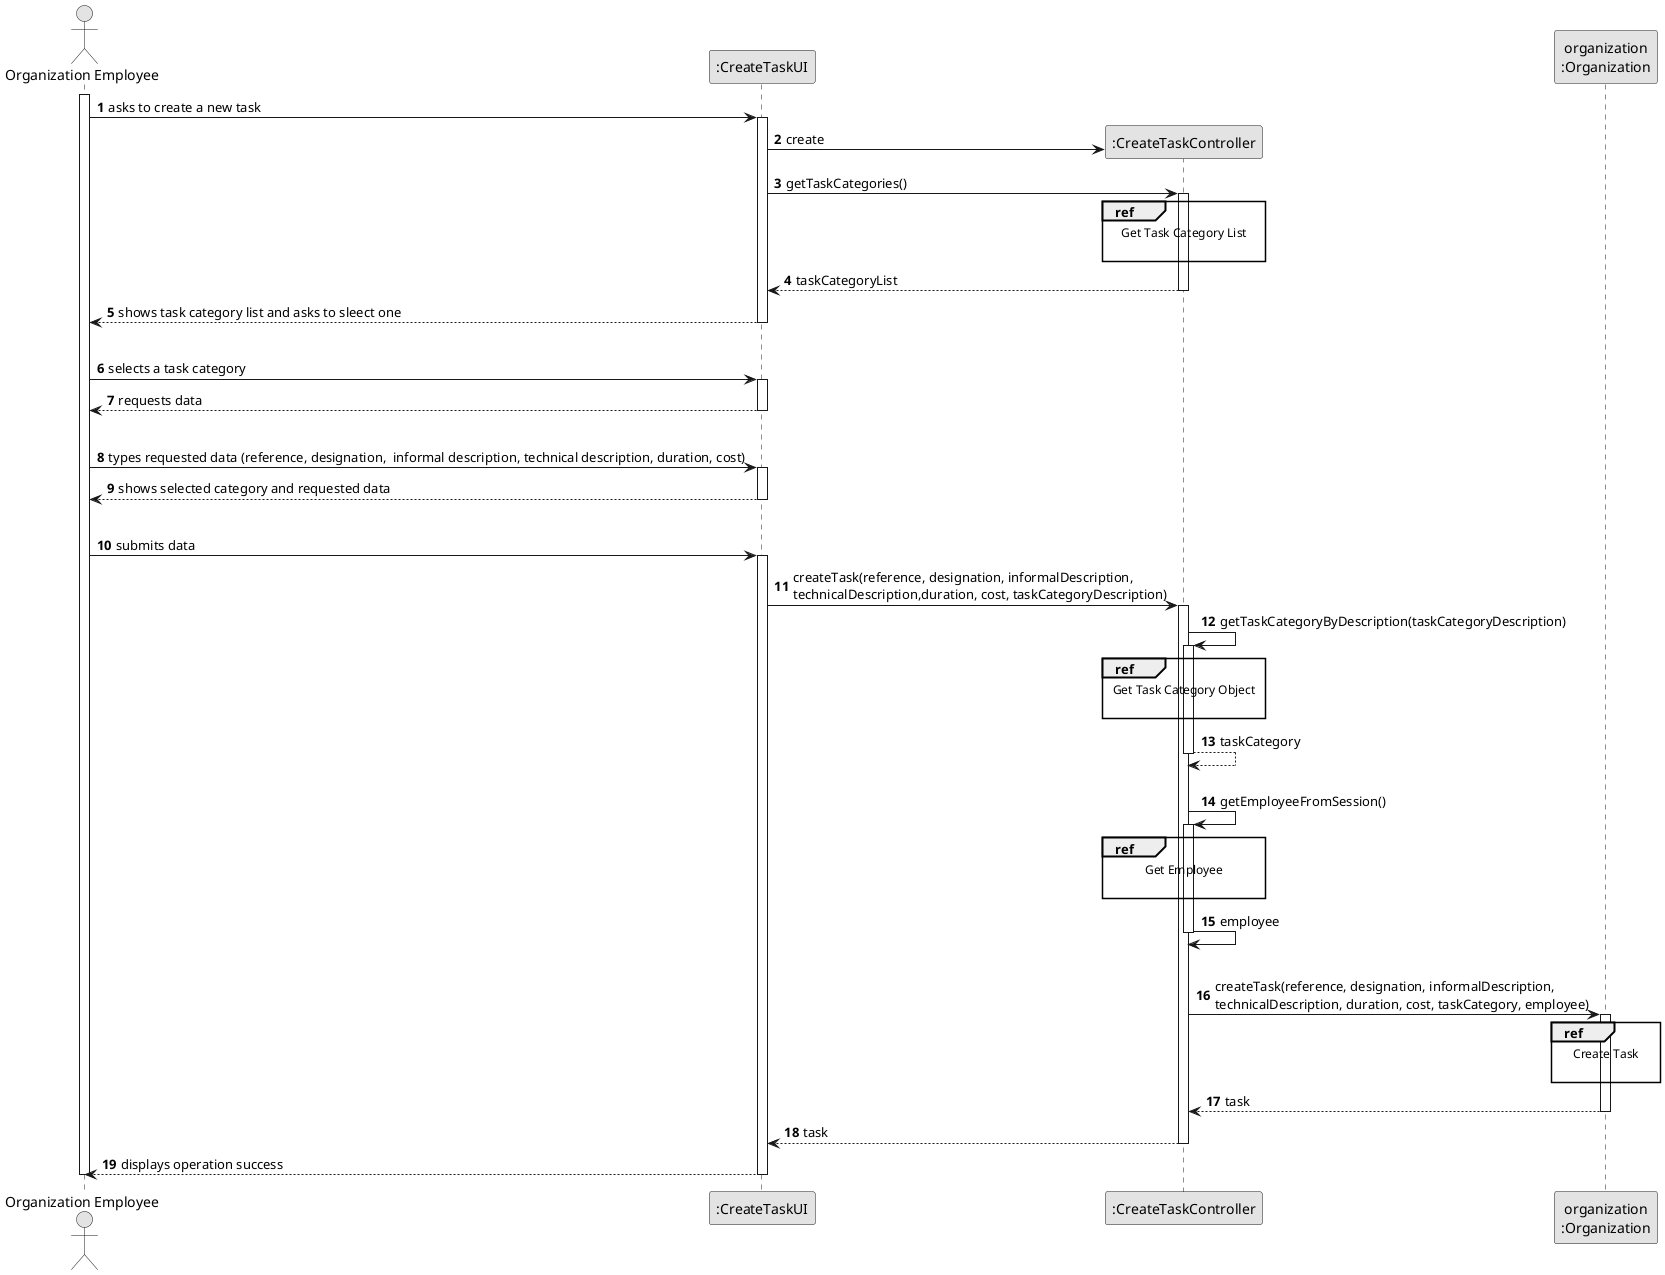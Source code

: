 @startuml
skinparam monochrome true
skinparam packageStyle rectangle
skinparam shadowing false

autonumber

'hide footbox
actor "Organization Employee" as ADM
participant ":CreateTaskUI" as UI
participant ":CreateTaskController" as CTRL
participant "organization\n:Organization" as ORG

activate ADM
        ADM -> UI : asks to create a new task

        activate UI

            UI -> CTRL** : create
            UI -> CTRL : getTaskCategories()
            ref over CTRL
                Get Task Category List

            end ref

            activate CTRL

                CTRL --> UI : taskCategoryList
            deactivate CTRL

            UI --> ADM : shows task category list and asks to sleect one
        deactivate UI

      |||
    ADM -> UI : selects a task category
    activate UI

        UI --> ADM : requests data
    deactivate UI

    |||
    ADM -> UI : types requested data (reference, designation,  informal description, technical description, duration, cost)
    activate UI

        UI --> ADM : shows selected category and requested data
    deactivate UI

    |||
    ADM -> UI : submits data
    activate UI

        UI -> CTRL : createTask(reference, designation, informalDescription,\ntechnicalDescription,duration, cost, taskCategoryDescription)
        activate CTRL

            CTRL -> CTRL : getTaskCategoryByDescription(taskCategoryDescription)
            activate CTRL

                ref over CTRL
                    Get Task Category Object

                end ref

                CTRL --> CTRL : taskCategory
            deactivate CTRL

            |||
            CTRL -> CTRL : getEmployeeFromSession()
            activate CTRL

                ref over CTRL
                    Get Employee

                end ref
                CTRL -> CTRL : employee
            deactivate CTRL

            |||
            CTRL -> ORG: createTask(reference, designation, informalDescription,\ntechnicalDescription, duration, cost, taskCategory, employee)
            activate ORG

                ref over ORG
                    Create Task

                end

                ORG --> CTRL : task
            deactivate ORG

            CTRL --> UI: task
            deactivate CTRL
            UI --> ADM: displays operation success
    deactivate UI

deactivate ADM

@enduml